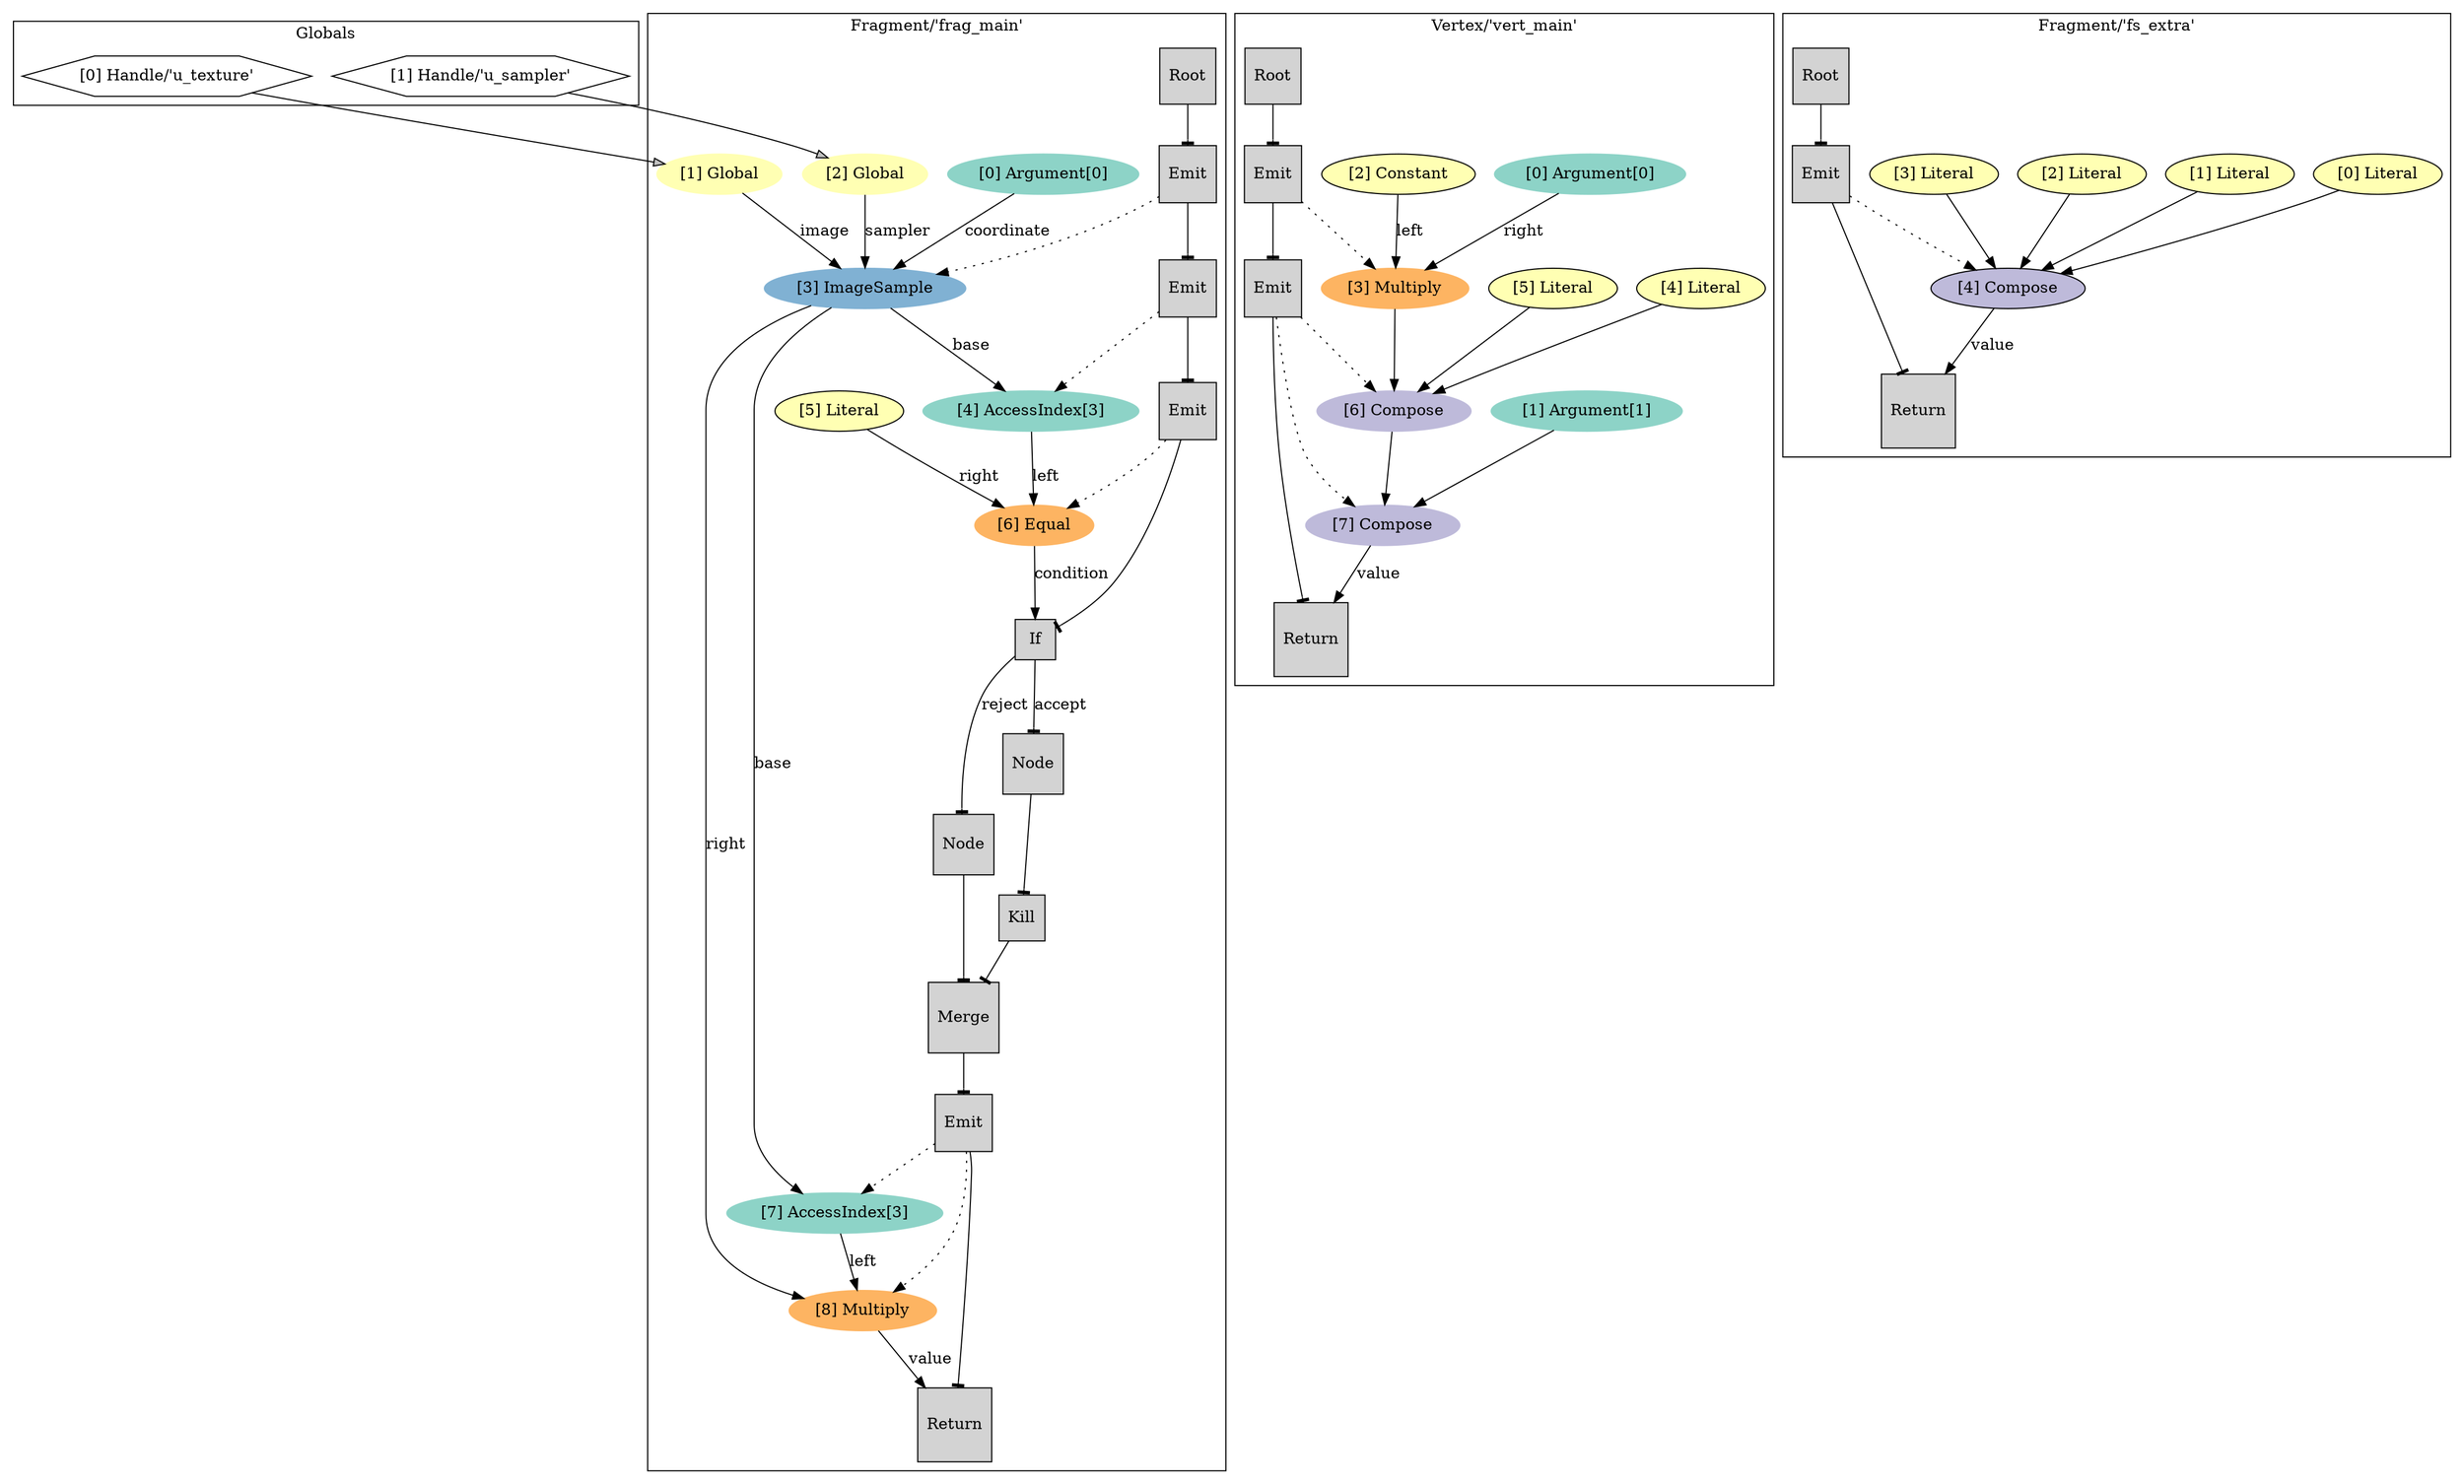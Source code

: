 digraph Module {
	subgraph cluster_globals {
		label="Globals"
		g0 [ shape=hexagon label="[0] Handle/'u_texture'" ]
		g1 [ shape=hexagon label="[1] Handle/'u_sampler'" ]
	}
	subgraph cluster_ep0 {
		label="Vertex/'vert_main'"
		node [ style=filled ]
		ep0_e0 [ color="#8dd3c7" label="[0] Argument[0]" ]
		ep0_e1 [ color="#8dd3c7" label="[1] Argument[1]" ]
		ep0_e2 [ fillcolor="#ffffb3" label="[2] Constant" ]
		ep0_e3 [ color="#fdb462" label="[3] Multiply" ]
		ep0_e0 -> ep0_e3 [ label="right" ]
		ep0_e2 -> ep0_e3 [ label="left" ]
		ep0_e4 [ fillcolor="#ffffb3" label="[4] Literal" ]
		ep0_e5 [ fillcolor="#ffffb3" label="[5] Literal" ]
		ep0_e6 [ color="#bebada" label="[6] Compose" ]
		{ ep0_e3 ep0_e4 ep0_e5 } -> ep0_e6
		ep0_e7 [ color="#bebada" label="[7] Compose" ]
		{ ep0_e1 ep0_e6 } -> ep0_e7
		ep0_s0 [ shape=square label="Root" ]
		ep0_s1 [ shape=square label="Emit" ]
		ep0_s2 [ shape=square label="Emit" ]
		ep0_s3 [ shape=square label="Return" ]
		ep0_s0 -> ep0_s1 [ arrowhead=tee label="" ]
		ep0_s1 -> ep0_s2 [ arrowhead=tee label="" ]
		ep0_s2 -> ep0_s3 [ arrowhead=tee label="" ]
		ep0_e7 -> ep0_s3 [ label="value" ]
		ep0_s1 -> ep0_e3 [ style=dotted ]
		ep0_s2 -> ep0_e6 [ style=dotted ]
		ep0_s2 -> ep0_e7 [ style=dotted ]
	}
	subgraph cluster_ep1 {
		label="Fragment/'frag_main'"
		node [ style=filled ]
		ep1_e0 [ color="#8dd3c7" label="[0] Argument[0]" ]
		ep1_e1 [ color="#ffffb3" label="[1] Global" ]
		g0 -> ep1_e1 [fillcolor=gray]
		ep1_e2 [ color="#ffffb3" label="[2] Global" ]
		g1 -> ep1_e2 [fillcolor=gray]
		ep1_e3 [ color="#80b1d3" label="[3] ImageSample" ]
		ep1_e2 -> ep1_e3 [ label="sampler" ]
		ep1_e1 -> ep1_e3 [ label="image" ]
		ep1_e0 -> ep1_e3 [ label="coordinate" ]
		ep1_e4 [ color="#8dd3c7" label="[4] AccessIndex[3]" ]
		ep1_e3 -> ep1_e4 [ label="base" ]
		ep1_e5 [ fillcolor="#ffffb3" label="[5] Literal" ]
		ep1_e6 [ color="#fdb462" label="[6] Equal" ]
		ep1_e5 -> ep1_e6 [ label="right" ]
		ep1_e4 -> ep1_e6 [ label="left" ]
		ep1_e7 [ color="#8dd3c7" label="[7] AccessIndex[3]" ]
		ep1_e3 -> ep1_e7 [ label="base" ]
		ep1_e8 [ color="#fdb462" label="[8] Multiply" ]
		ep1_e3 -> ep1_e8 [ label="right" ]
		ep1_e7 -> ep1_e8 [ label="left" ]
		ep1_s0 [ shape=square label="Root" ]
		ep1_s1 [ shape=square label="Emit" ]
		ep1_s2 [ shape=square label="Emit" ]
		ep1_s3 [ shape=square label="Emit" ]
		ep1_s4 [ shape=square label="If" ]
		ep1_s5 [ shape=square label="Node" ]
		ep1_s6 [ shape=square label="Kill" ]
		ep1_s7 [ shape=square label="Node" ]
		ep1_s8 [ shape=square label="Merge" ]
		ep1_s9 [ shape=square label="Emit" ]
		ep1_s10 [ shape=square label="Return" ]
		ep1_s0 -> ep1_s1 [ arrowhead=tee label="" ]
		ep1_s1 -> ep1_s2 [ arrowhead=tee label="" ]
		ep1_s2 -> ep1_s3 [ arrowhead=tee label="" ]
		ep1_s3 -> ep1_s4 [ arrowhead=tee label="" ]
		ep1_s5 -> ep1_s6 [ arrowhead=tee label="" ]
		ep1_s4 -> ep1_s5 [ arrowhead=tee label="accept" ]
		ep1_s4 -> ep1_s7 [ arrowhead=tee label="reject" ]
		ep1_s6 -> ep1_s8 [ arrowhead=tee label="" ]
		ep1_s7 -> ep1_s8 [ arrowhead=tee label="" ]
		ep1_s8 -> ep1_s9 [ arrowhead=tee label="" ]
		ep1_s9 -> ep1_s10 [ arrowhead=tee label="" ]
		ep1_e6 -> ep1_s4 [ label="condition" ]
		ep1_e8 -> ep1_s10 [ label="value" ]
		ep1_s1 -> ep1_e3 [ style=dotted ]
		ep1_s2 -> ep1_e4 [ style=dotted ]
		ep1_s3 -> ep1_e6 [ style=dotted ]
		ep1_s9 -> ep1_e7 [ style=dotted ]
		ep1_s9 -> ep1_e8 [ style=dotted ]
	}
	subgraph cluster_ep2 {
		label="Fragment/'fs_extra'"
		node [ style=filled ]
		ep2_e0 [ fillcolor="#ffffb3" label="[0] Literal" ]
		ep2_e1 [ fillcolor="#ffffb3" label="[1] Literal" ]
		ep2_e2 [ fillcolor="#ffffb3" label="[2] Literal" ]
		ep2_e3 [ fillcolor="#ffffb3" label="[3] Literal" ]
		ep2_e4 [ fillcolor="#bebada" label="[4] Compose" ]
		{ ep2_e0 ep2_e1 ep2_e2 ep2_e3 } -> ep2_e4
		ep2_s0 [ shape=square label="Root" ]
		ep2_s1 [ shape=square label="Emit" ]
		ep2_s2 [ shape=square label="Return" ]
		ep2_s0 -> ep2_s1 [ arrowhead=tee label="" ]
		ep2_s1 -> ep2_s2 [ arrowhead=tee label="" ]
		ep2_e4 -> ep2_s2 [ label="value" ]
		ep2_s1 -> ep2_e4 [ style=dotted ]
	}
}
